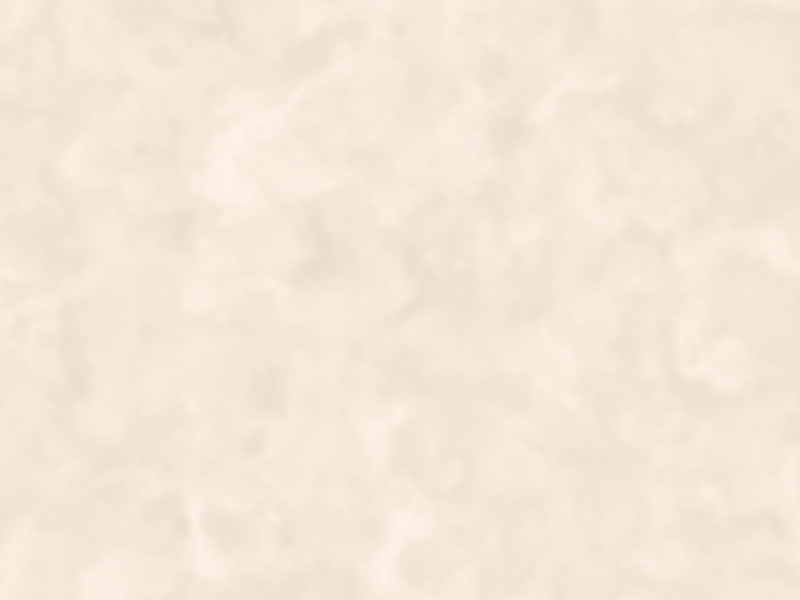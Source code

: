 // wall_texture.pov
#version 3.7;
global_settings { assumed_gamma 1.0 }
camera {
    location <0, 0, -10>
    look_at <0, 0, 0>
}
light_source { <0, 10, -10> color rgb <1, 1, 1> }

plane {
    z, 0
    texture {
        pigment {
            bozo
            turbulence 1.0
            color_map {
                [0.0 rgb <0.8, 0.7, 0.6>]
                [1.0 rgb <1, 0.9, 0.8>]
            }
        }
        finish {
            phong 0.1
            reflection { 0.02 }
        }
    }
}
